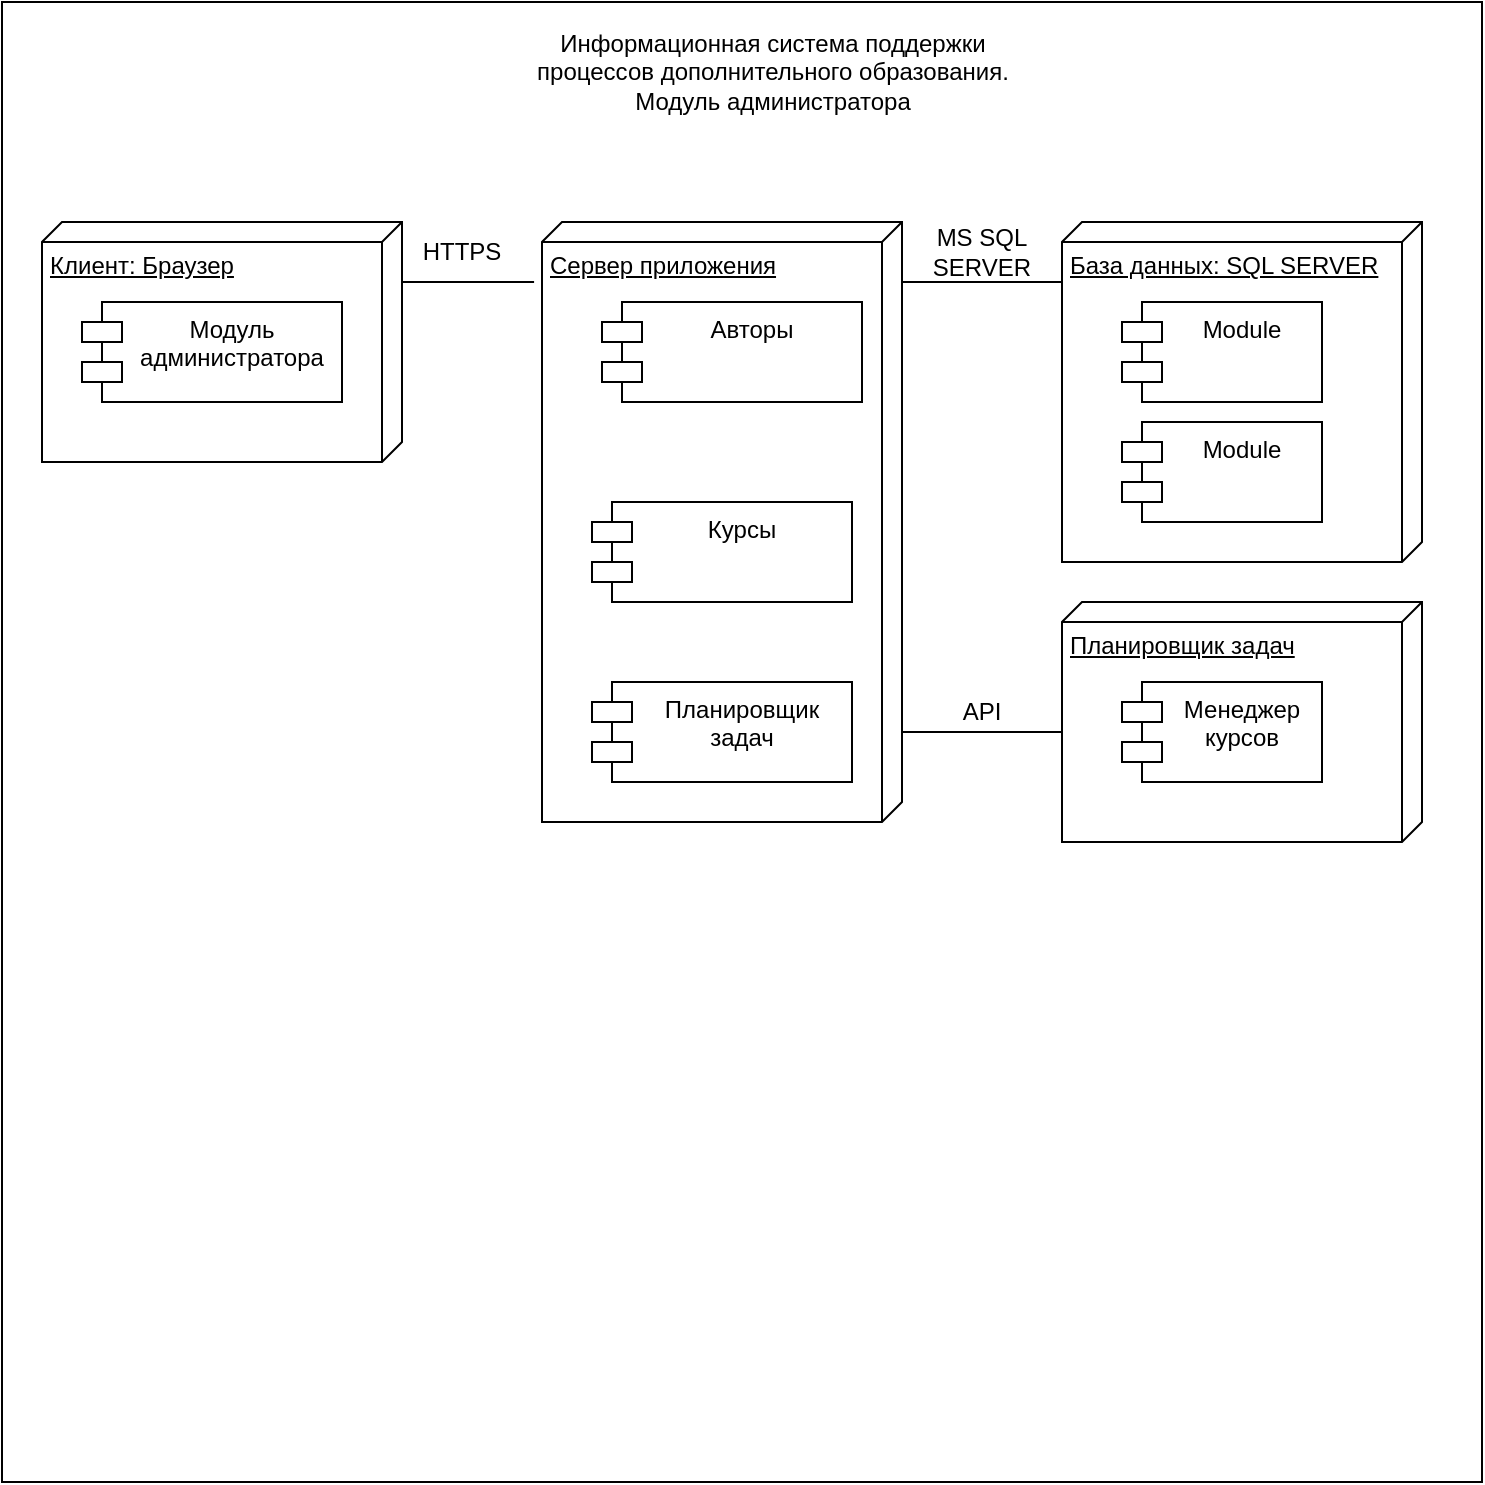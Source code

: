 <mxfile version="23.1.5" type="device">
  <diagram name="Страница — 1" id="vxvkYbs0Rh379bcGDveC">
    <mxGraphModel dx="1434" dy="884" grid="1" gridSize="10" guides="1" tooltips="1" connect="1" arrows="1" fold="1" page="1" pageScale="1" pageWidth="827" pageHeight="1169" math="0" shadow="0">
      <root>
        <mxCell id="0" />
        <mxCell id="1" parent="0" />
        <mxCell id="8p3fq4H3RUDNB1t1E8xN-21" value="" style="whiteSpace=wrap;html=1;aspect=fixed;" vertex="1" parent="1">
          <mxGeometry x="40" y="20" width="740" height="740" as="geometry" />
        </mxCell>
        <mxCell id="8p3fq4H3RUDNB1t1E8xN-1" value="Клиент: Браузер" style="verticalAlign=top;align=left;spacingTop=8;spacingLeft=2;spacingRight=12;shape=cube;size=10;direction=south;fontStyle=4;html=1;whiteSpace=wrap;" vertex="1" parent="1">
          <mxGeometry x="60" y="130" width="180" height="120" as="geometry" />
        </mxCell>
        <mxCell id="8p3fq4H3RUDNB1t1E8xN-2" value="Модуль администратора" style="shape=module;align=left;spacingLeft=20;align=center;verticalAlign=top;whiteSpace=wrap;html=1;" vertex="1" parent="1">
          <mxGeometry x="80" y="170" width="130" height="50" as="geometry" />
        </mxCell>
        <mxCell id="8p3fq4H3RUDNB1t1E8xN-11" style="edgeStyle=orthogonalEdgeStyle;rounded=0;orthogonalLoop=1;jettySize=auto;html=1;endArrow=none;endFill=0;" edge="1" parent="1" source="8p3fq4H3RUDNB1t1E8xN-3" target="8p3fq4H3RUDNB1t1E8xN-10">
          <mxGeometry relative="1" as="geometry">
            <Array as="points">
              <mxPoint x="530" y="160" />
              <mxPoint x="530" y="160" />
            </Array>
          </mxGeometry>
        </mxCell>
        <mxCell id="8p3fq4H3RUDNB1t1E8xN-3" value="Сервер приложения" style="verticalAlign=top;align=left;spacingTop=8;spacingLeft=2;spacingRight=12;shape=cube;size=10;direction=south;fontStyle=4;html=1;whiteSpace=wrap;" vertex="1" parent="1">
          <mxGeometry x="310" y="130" width="180" height="300" as="geometry" />
        </mxCell>
        <mxCell id="8p3fq4H3RUDNB1t1E8xN-4" value="Планировщик задач" style="shape=module;align=left;spacingLeft=20;align=center;verticalAlign=top;whiteSpace=wrap;html=1;" vertex="1" parent="1">
          <mxGeometry x="335" y="360" width="130" height="50" as="geometry" />
        </mxCell>
        <mxCell id="8p3fq4H3RUDNB1t1E8xN-5" value="Курсы" style="shape=module;align=left;spacingLeft=20;align=center;verticalAlign=top;whiteSpace=wrap;html=1;" vertex="1" parent="1">
          <mxGeometry x="335" y="270" width="130" height="50" as="geometry" />
        </mxCell>
        <mxCell id="8p3fq4H3RUDNB1t1E8xN-6" value="Авторы&lt;div&gt;&lt;br/&gt;&lt;/div&gt;" style="shape=module;align=left;spacingLeft=20;align=center;verticalAlign=top;whiteSpace=wrap;html=1;" vertex="1" parent="1">
          <mxGeometry x="340" y="170" width="130" height="50" as="geometry" />
        </mxCell>
        <mxCell id="8p3fq4H3RUDNB1t1E8xN-8" style="edgeStyle=orthogonalEdgeStyle;rounded=0;orthogonalLoop=1;jettySize=auto;html=1;entryX=0.261;entryY=1.022;entryDx=0;entryDy=0;entryPerimeter=0;endArrow=none;endFill=0;" edge="1" parent="1">
          <mxGeometry relative="1" as="geometry">
            <mxPoint x="240" y="160.03" as="sourcePoint" />
            <mxPoint x="306.04" y="160.03" as="targetPoint" />
          </mxGeometry>
        </mxCell>
        <mxCell id="8p3fq4H3RUDNB1t1E8xN-9" value="HTTPS" style="text;html=1;align=center;verticalAlign=middle;whiteSpace=wrap;rounded=0;" vertex="1" parent="1">
          <mxGeometry x="240" y="130" width="60" height="30" as="geometry" />
        </mxCell>
        <mxCell id="8p3fq4H3RUDNB1t1E8xN-10" value="База данных: SQL SERVER" style="verticalAlign=top;align=left;spacingTop=8;spacingLeft=2;spacingRight=12;shape=cube;size=10;direction=south;fontStyle=4;html=1;whiteSpace=wrap;" vertex="1" parent="1">
          <mxGeometry x="570" y="130" width="180" height="170" as="geometry" />
        </mxCell>
        <mxCell id="8p3fq4H3RUDNB1t1E8xN-12" value="MS SQL SERVER" style="text;html=1;align=center;verticalAlign=middle;whiteSpace=wrap;rounded=0;" vertex="1" parent="1">
          <mxGeometry x="500" y="130" width="60" height="30" as="geometry" />
        </mxCell>
        <mxCell id="8p3fq4H3RUDNB1t1E8xN-13" value="Module" style="shape=module;align=left;spacingLeft=20;align=center;verticalAlign=top;whiteSpace=wrap;html=1;" vertex="1" parent="1">
          <mxGeometry x="600" y="170" width="100" height="50" as="geometry" />
        </mxCell>
        <mxCell id="8p3fq4H3RUDNB1t1E8xN-14" value="Module" style="shape=module;align=left;spacingLeft=20;align=center;verticalAlign=top;whiteSpace=wrap;html=1;" vertex="1" parent="1">
          <mxGeometry x="600" y="230" width="100" height="50" as="geometry" />
        </mxCell>
        <mxCell id="8p3fq4H3RUDNB1t1E8xN-16" value="Планировщик задач" style="verticalAlign=top;align=left;spacingTop=8;spacingLeft=2;spacingRight=12;shape=cube;size=10;direction=south;fontStyle=4;html=1;whiteSpace=wrap;" vertex="1" parent="1">
          <mxGeometry x="570" y="320" width="180" height="120" as="geometry" />
        </mxCell>
        <mxCell id="8p3fq4H3RUDNB1t1E8xN-17" value="Менеджер курсов" style="shape=module;align=left;spacingLeft=20;align=center;verticalAlign=top;whiteSpace=wrap;html=1;" vertex="1" parent="1">
          <mxGeometry x="600" y="360" width="100" height="50" as="geometry" />
        </mxCell>
        <mxCell id="8p3fq4H3RUDNB1t1E8xN-19" style="edgeStyle=orthogonalEdgeStyle;rounded=0;orthogonalLoop=1;jettySize=auto;html=1;entryX=0;entryY=0;entryDx=65;entryDy=180;entryPerimeter=0;endArrow=none;endFill=0;" edge="1" parent="1" source="8p3fq4H3RUDNB1t1E8xN-3" target="8p3fq4H3RUDNB1t1E8xN-16">
          <mxGeometry relative="1" as="geometry">
            <Array as="points">
              <mxPoint x="510" y="385" />
              <mxPoint x="510" y="385" />
            </Array>
          </mxGeometry>
        </mxCell>
        <mxCell id="8p3fq4H3RUDNB1t1E8xN-20" value="API" style="text;html=1;align=center;verticalAlign=middle;whiteSpace=wrap;rounded=0;" vertex="1" parent="1">
          <mxGeometry x="500" y="360" width="60" height="30" as="geometry" />
        </mxCell>
        <mxCell id="8p3fq4H3RUDNB1t1E8xN-22" value="Информационная система поддержки процессов дополнительного образования. Модуль администратора" style="text;html=1;align=center;verticalAlign=middle;whiteSpace=wrap;rounded=0;" vertex="1" parent="1">
          <mxGeometry x="287.5" y="40" width="275" height="30" as="geometry" />
        </mxCell>
      </root>
    </mxGraphModel>
  </diagram>
</mxfile>
